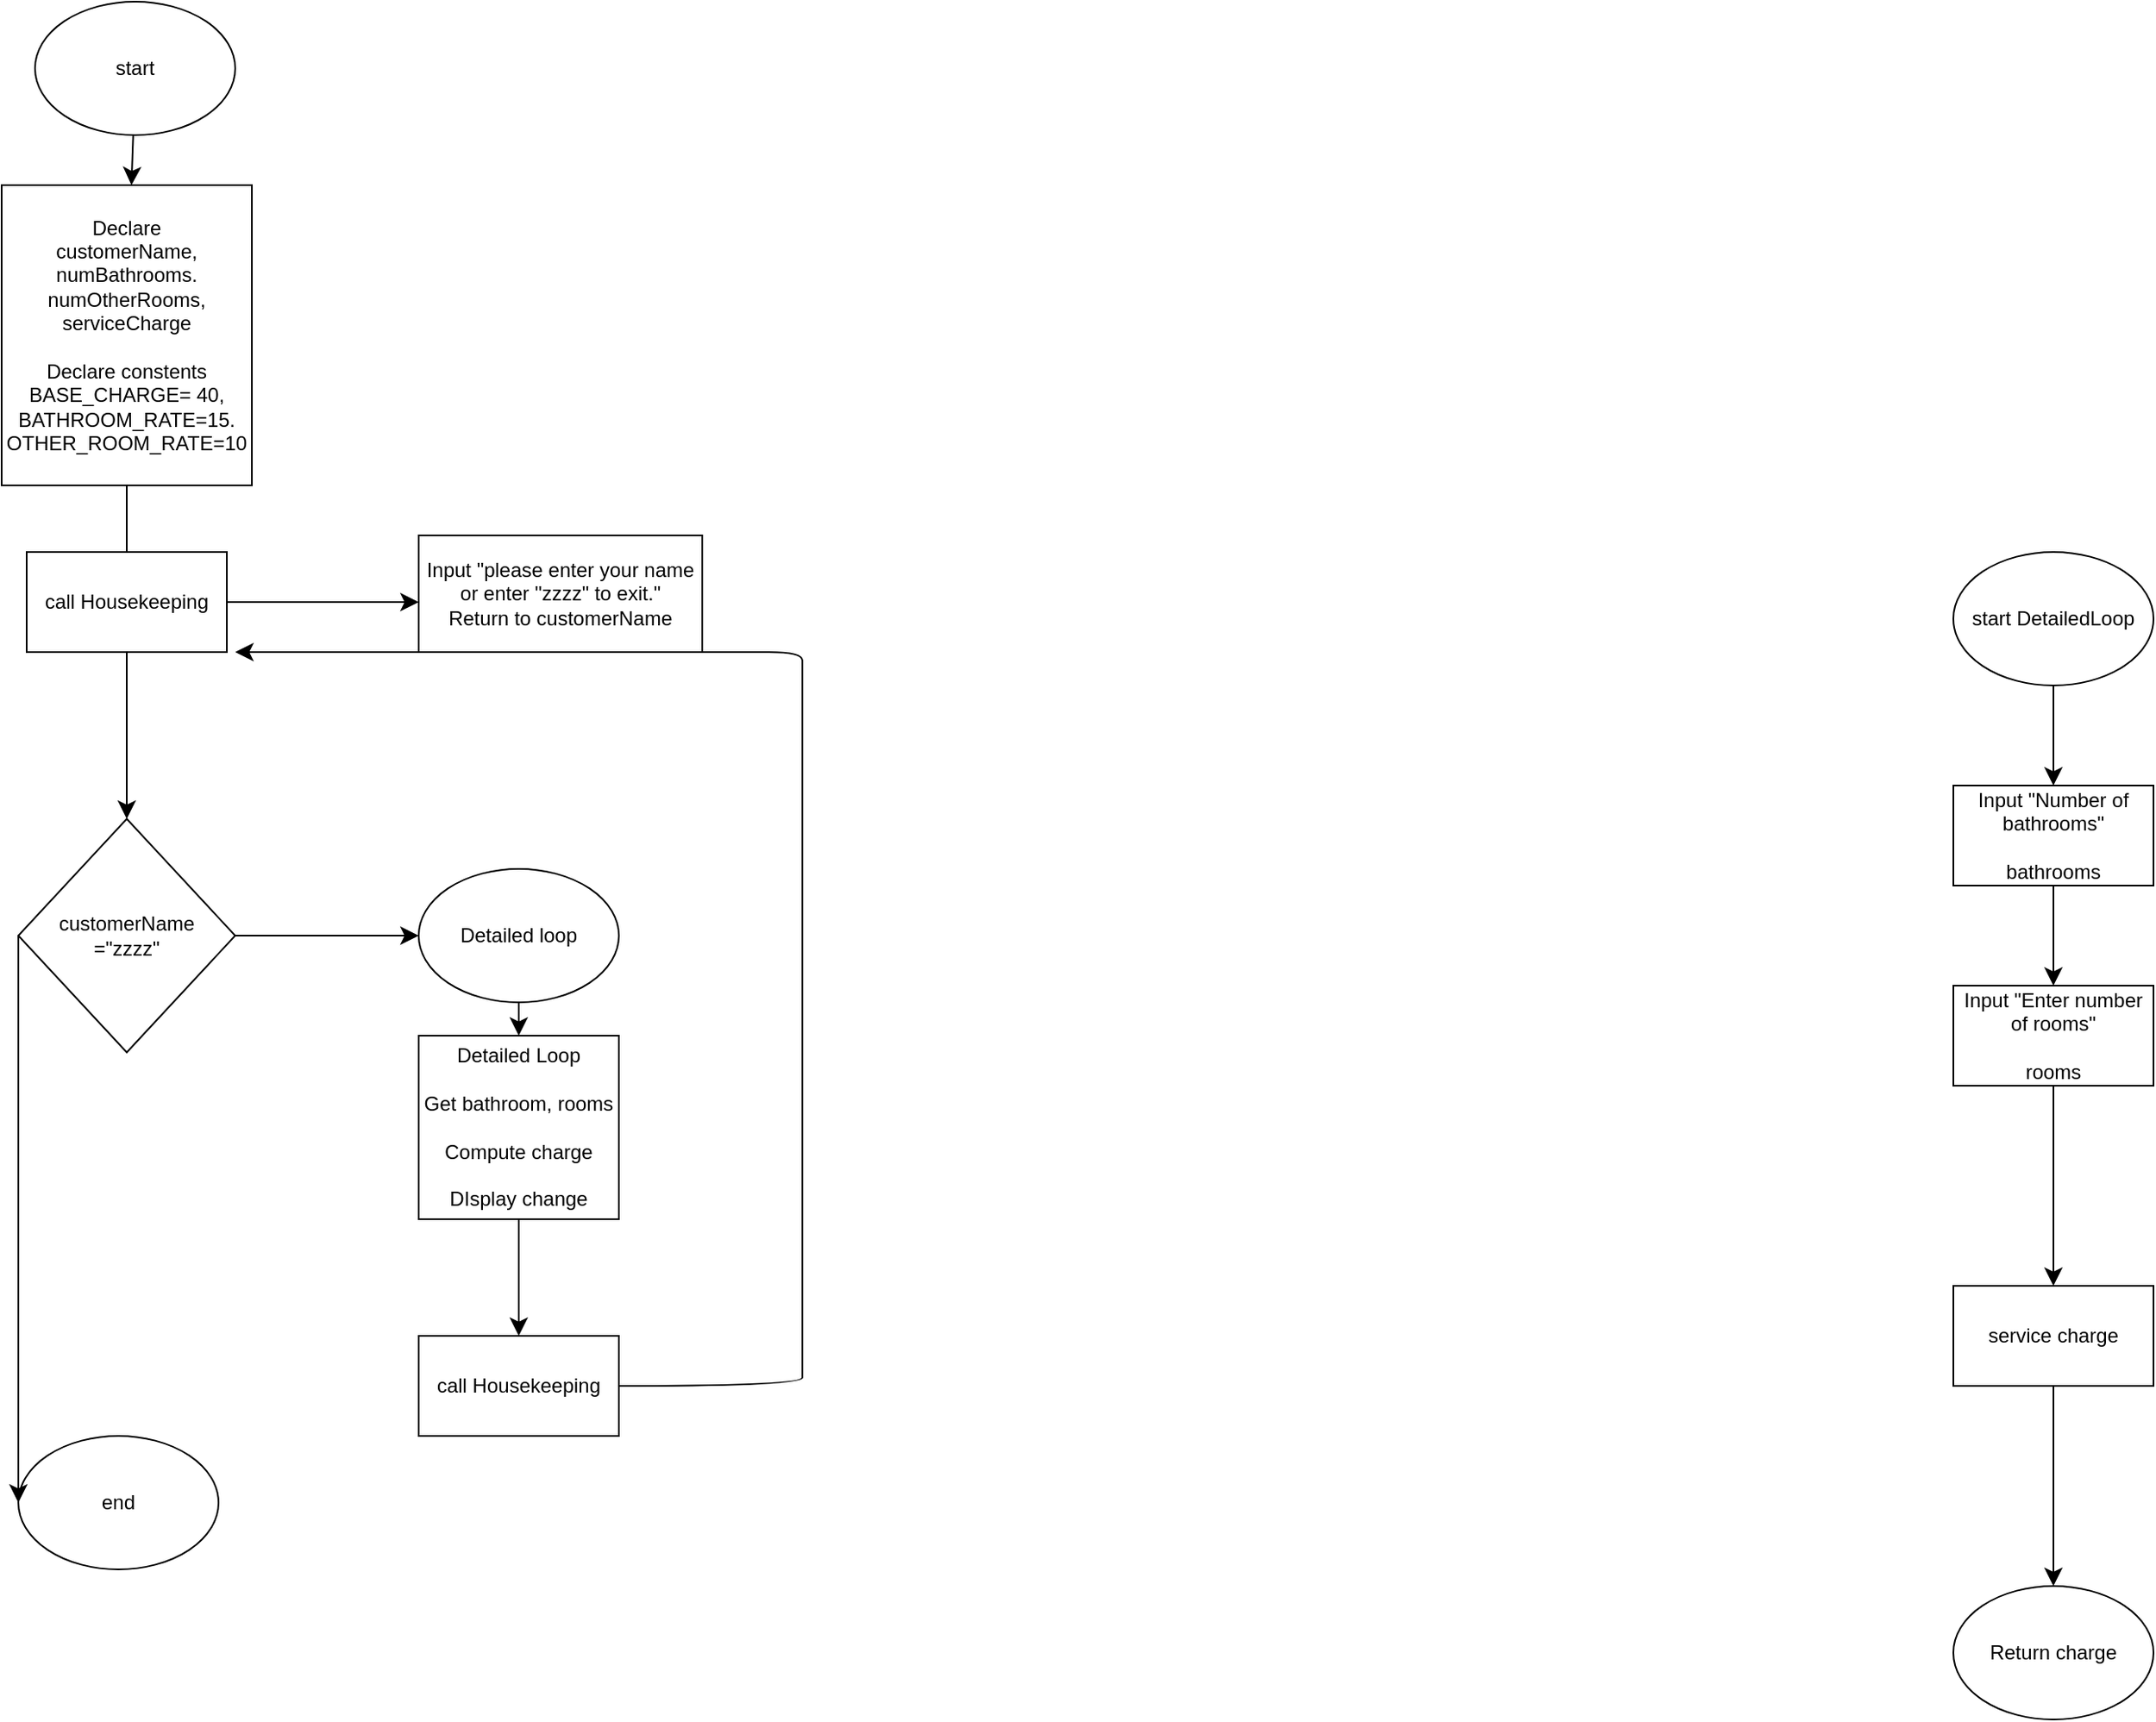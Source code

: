 <mxfile version="28.1.2">
  <diagram name="Page-1" id="f-q6mq31AA9A9RpQfnGx">
    <mxGraphModel dx="2084" dy="1244" grid="1" gridSize="10" guides="1" tooltips="1" connect="1" arrows="1" fold="1" page="1" pageScale="1" pageWidth="850" pageHeight="1100" math="0" shadow="0">
      <root>
        <mxCell id="0" />
        <mxCell id="1" parent="0" />
        <mxCell id="XS7mPMaAVzyqKWorxpi8-17" value="" style="edgeStyle=none;curved=1;rounded=0;orthogonalLoop=1;jettySize=auto;html=1;fontSize=12;startSize=8;endSize=8;" edge="1" parent="1" source="XS7mPMaAVzyqKWorxpi8-1" target="XS7mPMaAVzyqKWorxpi8-4">
          <mxGeometry relative="1" as="geometry" />
        </mxCell>
        <mxCell id="XS7mPMaAVzyqKWorxpi8-1" value="start" style="ellipse;whiteSpace=wrap;html=1;" vertex="1" parent="1">
          <mxGeometry x="220" y="10" width="120" height="80" as="geometry" />
        </mxCell>
        <mxCell id="XS7mPMaAVzyqKWorxpi8-2" value="end" style="ellipse;whiteSpace=wrap;html=1;" vertex="1" parent="1">
          <mxGeometry x="210" y="870" width="120" height="80" as="geometry" />
        </mxCell>
        <mxCell id="XS7mPMaAVzyqKWorxpi8-3" value="Input &quot;please enter your name or enter &quot;zzzz&quot; to exit.&quot;&lt;div&gt;Return to customerName&lt;/div&gt;" style="rounded=0;whiteSpace=wrap;html=1;" vertex="1" parent="1">
          <mxGeometry x="450" y="330" width="170" height="70" as="geometry" />
        </mxCell>
        <mxCell id="XS7mPMaAVzyqKWorxpi8-19" value="" style="edgeStyle=none;curved=1;rounded=0;orthogonalLoop=1;jettySize=auto;html=1;fontSize=12;startSize=8;endSize=8;" edge="1" parent="1" source="XS7mPMaAVzyqKWorxpi8-4" target="XS7mPMaAVzyqKWorxpi8-6">
          <mxGeometry relative="1" as="geometry" />
        </mxCell>
        <mxCell id="XS7mPMaAVzyqKWorxpi8-4" value="Declare&lt;div&gt;customerName,&lt;/div&gt;&lt;div&gt;numBathrooms.&lt;/div&gt;&lt;div&gt;numOtherRooms,&lt;/div&gt;&lt;div&gt;serviceCharge&lt;/div&gt;&lt;div&gt;&lt;br&gt;&lt;/div&gt;&lt;div&gt;Declare constents&lt;/div&gt;&lt;div&gt;BASE_CHARGE= 40,&lt;/div&gt;&lt;div&gt;BATHROOM_RATE=15.&lt;/div&gt;&lt;div&gt;OTHER_ROOM_RATE=10&lt;/div&gt;" style="rounded=0;whiteSpace=wrap;html=1;" vertex="1" parent="1">
          <mxGeometry x="200" y="120" width="150" height="180" as="geometry" />
        </mxCell>
        <mxCell id="XS7mPMaAVzyqKWorxpi8-20" value="" style="edgeStyle=none;curved=1;rounded=0;orthogonalLoop=1;jettySize=auto;html=1;fontSize=12;startSize=8;endSize=8;" edge="1" parent="1" source="XS7mPMaAVzyqKWorxpi8-6">
          <mxGeometry relative="1" as="geometry">
            <mxPoint x="450" y="570" as="targetPoint" />
          </mxGeometry>
        </mxCell>
        <mxCell id="XS7mPMaAVzyqKWorxpi8-33" style="edgeStyle=none;curved=1;rounded=0;orthogonalLoop=1;jettySize=auto;html=1;fontSize=12;startSize=8;endSize=8;exitX=0;exitY=0.5;exitDx=0;exitDy=0;entryX=0;entryY=0.5;entryDx=0;entryDy=0;" edge="1" parent="1" source="XS7mPMaAVzyqKWorxpi8-6" target="XS7mPMaAVzyqKWorxpi8-2">
          <mxGeometry relative="1" as="geometry">
            <mxPoint x="170" y="570" as="targetPoint" />
            <mxPoint x="180" y="830" as="sourcePoint" />
          </mxGeometry>
        </mxCell>
        <mxCell id="XS7mPMaAVzyqKWorxpi8-6" value="customerName&lt;div&gt;=&quot;zzzz&quot;&lt;/div&gt;" style="rhombus;whiteSpace=wrap;html=1;" vertex="1" parent="1">
          <mxGeometry x="210" y="500" width="130" height="140" as="geometry" />
        </mxCell>
        <mxCell id="XS7mPMaAVzyqKWorxpi8-22" value="" style="edgeStyle=none;curved=1;rounded=0;orthogonalLoop=1;jettySize=auto;html=1;fontSize=12;startSize=8;endSize=8;" edge="1" parent="1" target="XS7mPMaAVzyqKWorxpi8-21">
          <mxGeometry relative="1" as="geometry">
            <mxPoint x="510" y="610" as="sourcePoint" />
          </mxGeometry>
        </mxCell>
        <mxCell id="XS7mPMaAVzyqKWorxpi8-39" style="edgeStyle=none;curved=1;rounded=0;orthogonalLoop=1;jettySize=auto;html=1;entryX=0.5;entryY=0;entryDx=0;entryDy=0;fontSize=12;startSize=8;endSize=8;" edge="1" parent="1" source="XS7mPMaAVzyqKWorxpi8-8" target="XS7mPMaAVzyqKWorxpi8-9">
          <mxGeometry relative="1" as="geometry" />
        </mxCell>
        <mxCell id="XS7mPMaAVzyqKWorxpi8-8" value="start DetailedLoop" style="ellipse;whiteSpace=wrap;html=1;" vertex="1" parent="1">
          <mxGeometry x="1370" y="340" width="120" height="80" as="geometry" />
        </mxCell>
        <mxCell id="XS7mPMaAVzyqKWorxpi8-40" style="edgeStyle=none;curved=1;rounded=0;orthogonalLoop=1;jettySize=auto;html=1;fontSize=12;startSize=8;endSize=8;" edge="1" parent="1" source="XS7mPMaAVzyqKWorxpi8-9" target="XS7mPMaAVzyqKWorxpi8-10">
          <mxGeometry relative="1" as="geometry" />
        </mxCell>
        <mxCell id="XS7mPMaAVzyqKWorxpi8-9" value="Input &quot;Number of bathrooms&quot;&lt;div&gt;&lt;br&gt;&lt;/div&gt;&lt;div&gt;bathrooms&lt;/div&gt;" style="rounded=0;whiteSpace=wrap;html=1;" vertex="1" parent="1">
          <mxGeometry x="1370" y="480" width="120" height="60" as="geometry" />
        </mxCell>
        <mxCell id="XS7mPMaAVzyqKWorxpi8-12" value="" style="edgeStyle=none;curved=1;rounded=0;orthogonalLoop=1;jettySize=auto;html=1;fontSize=12;startSize=8;endSize=8;" edge="1" parent="1" source="XS7mPMaAVzyqKWorxpi8-10" target="XS7mPMaAVzyqKWorxpi8-11">
          <mxGeometry relative="1" as="geometry" />
        </mxCell>
        <mxCell id="XS7mPMaAVzyqKWorxpi8-10" value="Input &quot;Enter number of rooms&quot;&lt;div&gt;&lt;br&gt;&lt;/div&gt;&lt;div&gt;rooms&lt;/div&gt;" style="rounded=0;whiteSpace=wrap;html=1;" vertex="1" parent="1">
          <mxGeometry x="1370" y="600" width="120" height="60" as="geometry" />
        </mxCell>
        <mxCell id="XS7mPMaAVzyqKWorxpi8-14" value="" style="edgeStyle=none;curved=1;rounded=0;orthogonalLoop=1;jettySize=auto;html=1;fontSize=12;startSize=8;endSize=8;" edge="1" parent="1" source="XS7mPMaAVzyqKWorxpi8-11">
          <mxGeometry relative="1" as="geometry">
            <mxPoint x="1430" y="960" as="targetPoint" />
          </mxGeometry>
        </mxCell>
        <mxCell id="XS7mPMaAVzyqKWorxpi8-11" value="service charge" style="rounded=0;whiteSpace=wrap;html=1;" vertex="1" parent="1">
          <mxGeometry x="1370" y="780" width="120" height="60" as="geometry" />
        </mxCell>
        <mxCell id="XS7mPMaAVzyqKWorxpi8-42" style="edgeStyle=none;curved=1;rounded=0;orthogonalLoop=1;jettySize=auto;html=1;fontSize=12;startSize=8;endSize=8;" edge="1" parent="1" target="XS7mPMaAVzyqKWorxpi8-15">
          <mxGeometry relative="1" as="geometry">
            <mxPoint x="1430" y="1020" as="sourcePoint" />
          </mxGeometry>
        </mxCell>
        <mxCell id="XS7mPMaAVzyqKWorxpi8-15" value="Return charge" style="ellipse;whiteSpace=wrap;html=1;" vertex="1" parent="1">
          <mxGeometry x="1370" y="960" width="120" height="80" as="geometry" />
        </mxCell>
        <mxCell id="XS7mPMaAVzyqKWorxpi8-24" value="" style="edgeStyle=none;curved=1;rounded=0;orthogonalLoop=1;jettySize=auto;html=1;fontSize=12;startSize=8;endSize=8;" edge="1" parent="1" source="XS7mPMaAVzyqKWorxpi8-21">
          <mxGeometry relative="1" as="geometry">
            <mxPoint x="510" y="705" as="targetPoint" />
          </mxGeometry>
        </mxCell>
        <mxCell id="XS7mPMaAVzyqKWorxpi8-46" value="" style="edgeStyle=none;curved=1;rounded=0;orthogonalLoop=1;jettySize=auto;html=1;fontSize=12;startSize=8;endSize=8;" edge="1" parent="1" source="XS7mPMaAVzyqKWorxpi8-21" target="XS7mPMaAVzyqKWorxpi8-45">
          <mxGeometry relative="1" as="geometry" />
        </mxCell>
        <mxCell id="XS7mPMaAVzyqKWorxpi8-21" value="Detailed Loop&lt;div&gt;&lt;br&gt;&lt;/div&gt;&lt;div&gt;Get bathroom, rooms&lt;/div&gt;&lt;div&gt;&lt;br&gt;&lt;/div&gt;&lt;div&gt;Compute charge&lt;/div&gt;&lt;div&gt;&lt;br&gt;&lt;/div&gt;&lt;div&gt;DIsplay change&lt;/div&gt;" style="whiteSpace=wrap;html=1;" vertex="1" parent="1">
          <mxGeometry x="450" y="630" width="120" height="110" as="geometry" />
        </mxCell>
        <mxCell id="XS7mPMaAVzyqKWorxpi8-32" value="" style="edgeStyle=none;curved=1;rounded=0;orthogonalLoop=1;jettySize=auto;html=1;fontSize=12;startSize=8;endSize=8;" edge="1" parent="1" source="XS7mPMaAVzyqKWorxpi8-28">
          <mxGeometry relative="1" as="geometry">
            <mxPoint x="450" y="370" as="targetPoint" />
          </mxGeometry>
        </mxCell>
        <mxCell id="XS7mPMaAVzyqKWorxpi8-28" value="call Housekeeping" style="rounded=0;whiteSpace=wrap;html=1;" vertex="1" parent="1">
          <mxGeometry x="215" y="340" width="120" height="60" as="geometry" />
        </mxCell>
        <mxCell id="XS7mPMaAVzyqKWorxpi8-43" value="Detailed loop" style="ellipse;whiteSpace=wrap;html=1;" vertex="1" parent="1">
          <mxGeometry x="450" y="530" width="120" height="80" as="geometry" />
        </mxCell>
        <mxCell id="XS7mPMaAVzyqKWorxpi8-44" style="edgeStyle=none;curved=1;rounded=0;orthogonalLoop=1;jettySize=auto;html=1;exitX=1;exitY=0.5;exitDx=0;exitDy=0;fontSize=12;startSize=8;endSize=8;" edge="1" parent="1">
          <mxGeometry relative="1" as="geometry">
            <mxPoint x="570" y="800" as="sourcePoint" />
            <mxPoint x="570" y="800" as="targetPoint" />
          </mxGeometry>
        </mxCell>
        <mxCell id="XS7mPMaAVzyqKWorxpi8-47" style="edgeStyle=none;curved=1;rounded=0;orthogonalLoop=1;jettySize=auto;html=1;fontSize=12;startSize=8;endSize=8;exitX=1;exitY=0.5;exitDx=0;exitDy=0;" edge="1" parent="1" source="XS7mPMaAVzyqKWorxpi8-45">
          <mxGeometry relative="1" as="geometry">
            <mxPoint x="340" y="400" as="targetPoint" />
            <Array as="points">
              <mxPoint x="680" y="840" />
              <mxPoint x="680" y="830" />
              <mxPoint x="680" y="800" />
              <mxPoint x="680" y="750" />
              <mxPoint x="680" y="640" />
              <mxPoint x="680" y="470" />
              <mxPoint x="680" y="410" />
              <mxPoint x="680" y="400" />
              <mxPoint x="640" y="400" />
              <mxPoint x="600" y="400" />
              <mxPoint x="510" y="400" />
            </Array>
          </mxGeometry>
        </mxCell>
        <mxCell id="XS7mPMaAVzyqKWorxpi8-45" value="call Housekeeping" style="whiteSpace=wrap;html=1;" vertex="1" parent="1">
          <mxGeometry x="450" y="810" width="120" height="60" as="geometry" />
        </mxCell>
      </root>
    </mxGraphModel>
  </diagram>
</mxfile>
